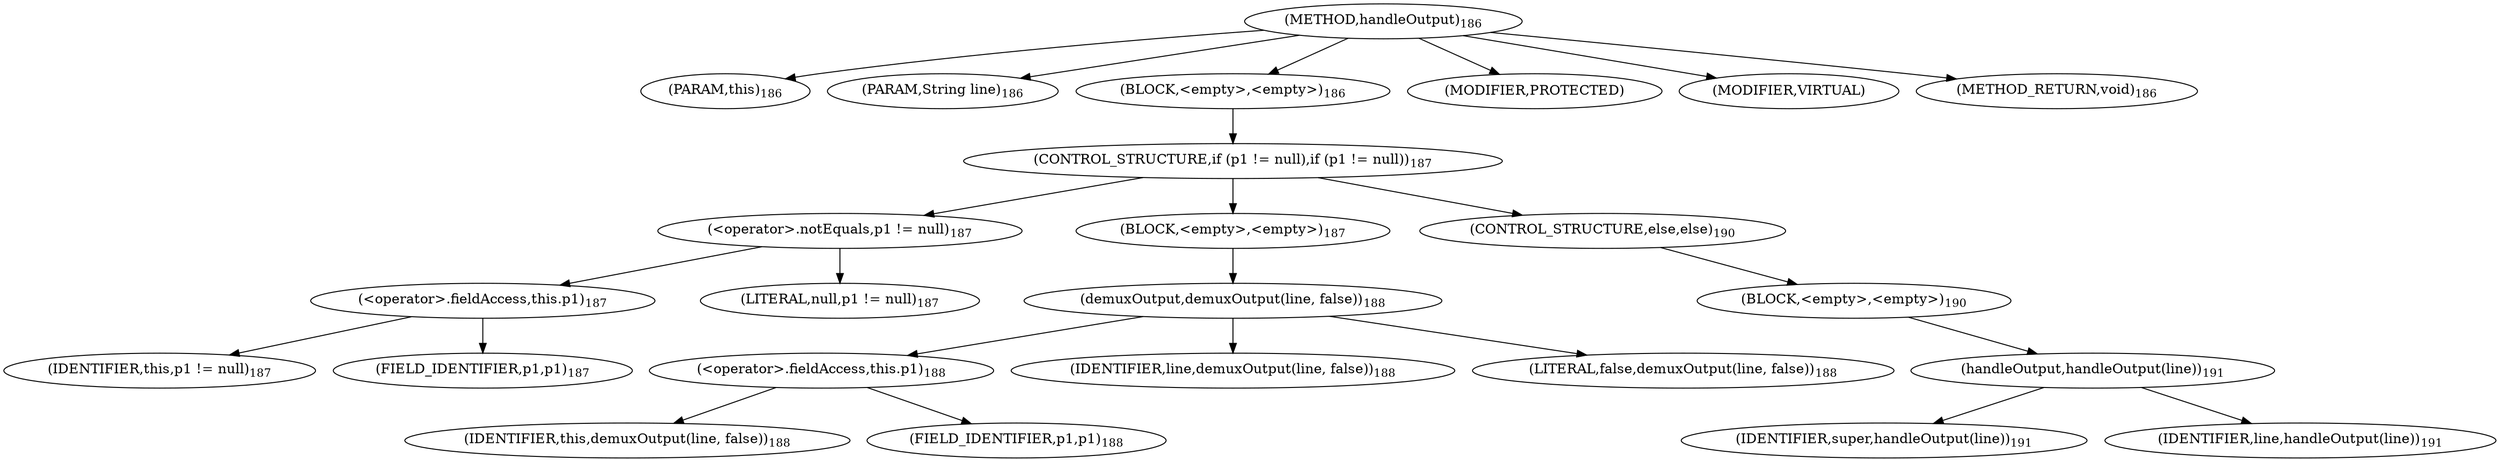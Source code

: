 digraph "handleOutput" {  
"393" [label = <(METHOD,handleOutput)<SUB>186</SUB>> ]
"394" [label = <(PARAM,this)<SUB>186</SUB>> ]
"395" [label = <(PARAM,String line)<SUB>186</SUB>> ]
"396" [label = <(BLOCK,&lt;empty&gt;,&lt;empty&gt;)<SUB>186</SUB>> ]
"397" [label = <(CONTROL_STRUCTURE,if (p1 != null),if (p1 != null))<SUB>187</SUB>> ]
"398" [label = <(&lt;operator&gt;.notEquals,p1 != null)<SUB>187</SUB>> ]
"399" [label = <(&lt;operator&gt;.fieldAccess,this.p1)<SUB>187</SUB>> ]
"400" [label = <(IDENTIFIER,this,p1 != null)<SUB>187</SUB>> ]
"401" [label = <(FIELD_IDENTIFIER,p1,p1)<SUB>187</SUB>> ]
"402" [label = <(LITERAL,null,p1 != null)<SUB>187</SUB>> ]
"403" [label = <(BLOCK,&lt;empty&gt;,&lt;empty&gt;)<SUB>187</SUB>> ]
"404" [label = <(demuxOutput,demuxOutput(line, false))<SUB>188</SUB>> ]
"405" [label = <(&lt;operator&gt;.fieldAccess,this.p1)<SUB>188</SUB>> ]
"406" [label = <(IDENTIFIER,this,demuxOutput(line, false))<SUB>188</SUB>> ]
"407" [label = <(FIELD_IDENTIFIER,p1,p1)<SUB>188</SUB>> ]
"408" [label = <(IDENTIFIER,line,demuxOutput(line, false))<SUB>188</SUB>> ]
"409" [label = <(LITERAL,false,demuxOutput(line, false))<SUB>188</SUB>> ]
"410" [label = <(CONTROL_STRUCTURE,else,else)<SUB>190</SUB>> ]
"411" [label = <(BLOCK,&lt;empty&gt;,&lt;empty&gt;)<SUB>190</SUB>> ]
"412" [label = <(handleOutput,handleOutput(line))<SUB>191</SUB>> ]
"413" [label = <(IDENTIFIER,super,handleOutput(line))<SUB>191</SUB>> ]
"414" [label = <(IDENTIFIER,line,handleOutput(line))<SUB>191</SUB>> ]
"415" [label = <(MODIFIER,PROTECTED)> ]
"416" [label = <(MODIFIER,VIRTUAL)> ]
"417" [label = <(METHOD_RETURN,void)<SUB>186</SUB>> ]
  "393" -> "394" 
  "393" -> "395" 
  "393" -> "396" 
  "393" -> "415" 
  "393" -> "416" 
  "393" -> "417" 
  "396" -> "397" 
  "397" -> "398" 
  "397" -> "403" 
  "397" -> "410" 
  "398" -> "399" 
  "398" -> "402" 
  "399" -> "400" 
  "399" -> "401" 
  "403" -> "404" 
  "404" -> "405" 
  "404" -> "408" 
  "404" -> "409" 
  "405" -> "406" 
  "405" -> "407" 
  "410" -> "411" 
  "411" -> "412" 
  "412" -> "413" 
  "412" -> "414" 
}
